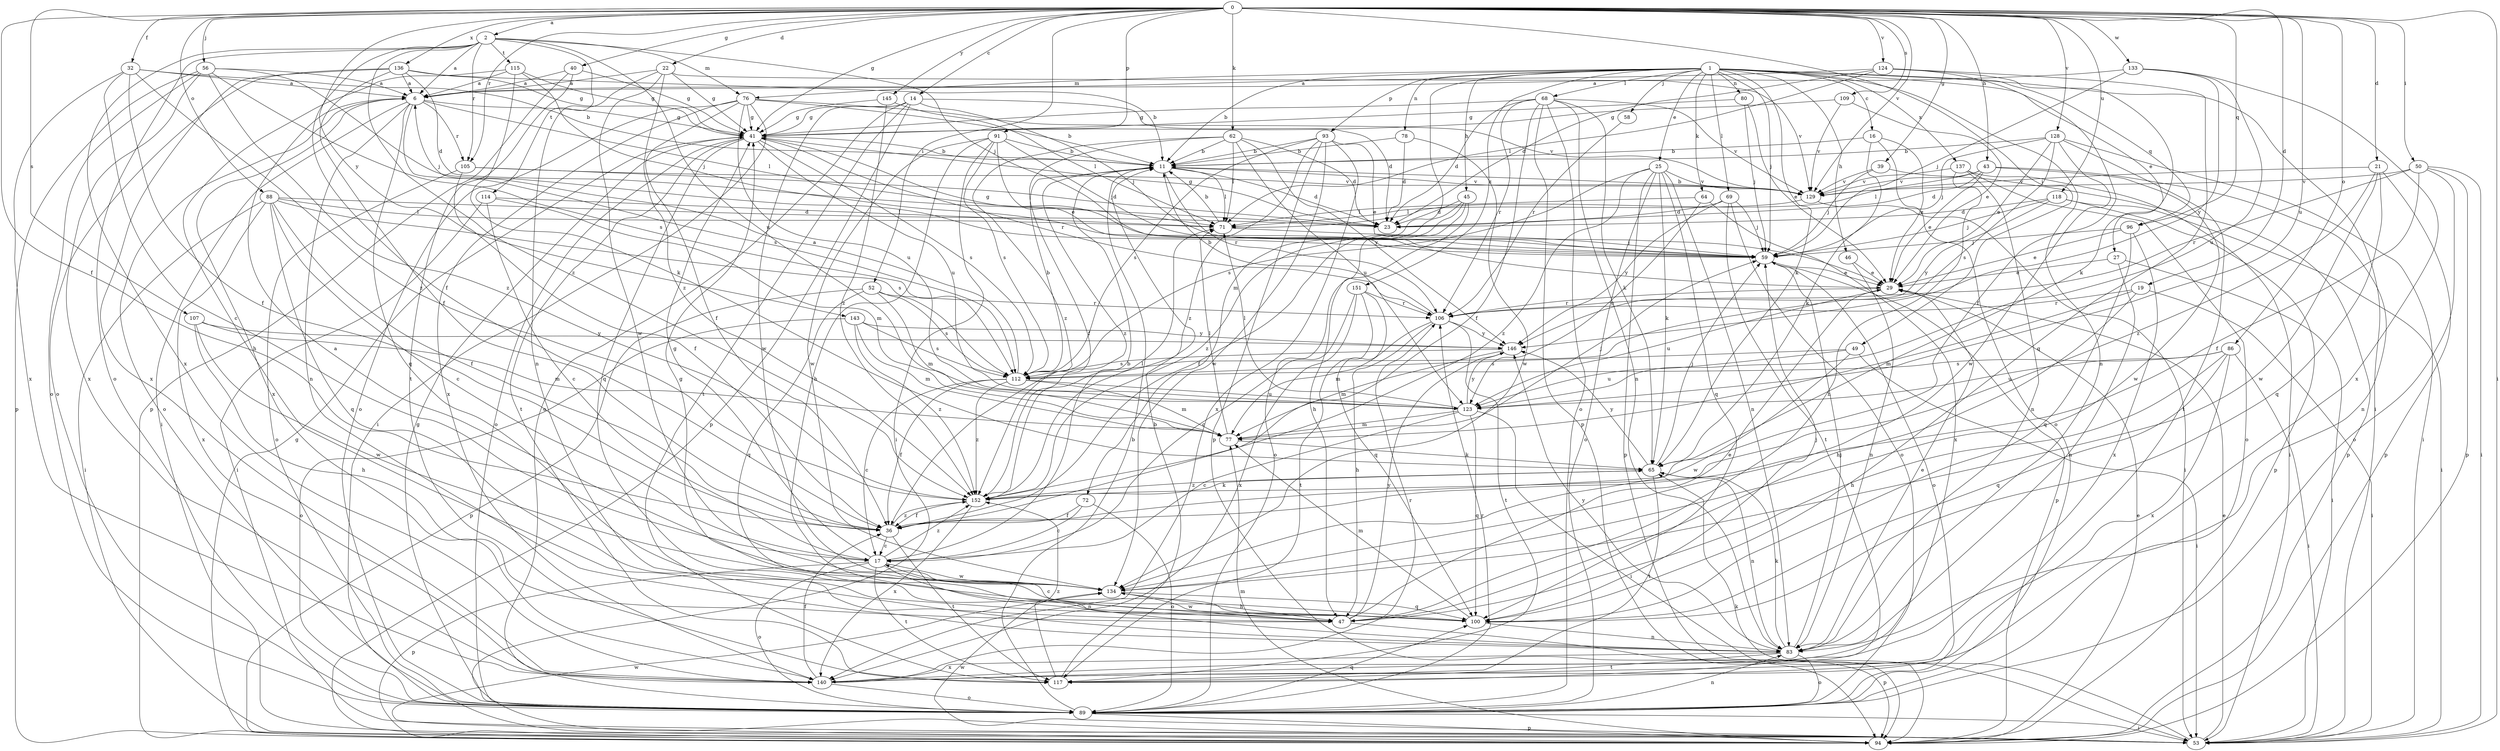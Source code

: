 strict digraph  {
0;
1;
2;
6;
11;
14;
16;
17;
19;
21;
22;
23;
25;
27;
29;
32;
36;
39;
40;
41;
43;
45;
46;
47;
49;
50;
52;
53;
56;
58;
59;
62;
64;
65;
68;
69;
71;
72;
76;
77;
78;
80;
83;
86;
88;
89;
91;
93;
94;
96;
100;
105;
106;
107;
109;
112;
114;
115;
117;
118;
123;
124;
128;
129;
133;
134;
136;
137;
140;
143;
145;
146;
151;
152;
0 -> 2  [label=a];
0 -> 14  [label=c];
0 -> 19  [label=d];
0 -> 21  [label=d];
0 -> 22  [label=d];
0 -> 32  [label=f];
0 -> 36  [label=f];
0 -> 39  [label=g];
0 -> 40  [label=g];
0 -> 41  [label=g];
0 -> 43  [label=h];
0 -> 49  [label=i];
0 -> 50  [label=i];
0 -> 52  [label=i];
0 -> 53  [label=i];
0 -> 56  [label=j];
0 -> 62  [label=k];
0 -> 86  [label=o];
0 -> 88  [label=o];
0 -> 91  [label=p];
0 -> 96  [label=q];
0 -> 105  [label=r];
0 -> 107  [label=s];
0 -> 109  [label=s];
0 -> 118  [label=u];
0 -> 123  [label=u];
0 -> 124  [label=v];
0 -> 128  [label=v];
0 -> 129  [label=v];
0 -> 133  [label=w];
0 -> 136  [label=x];
0 -> 143  [label=y];
0 -> 145  [label=y];
1 -> 11  [label=b];
1 -> 16  [label=c];
1 -> 25  [label=e];
1 -> 27  [label=e];
1 -> 45  [label=h];
1 -> 46  [label=h];
1 -> 53  [label=i];
1 -> 58  [label=j];
1 -> 59  [label=j];
1 -> 64  [label=k];
1 -> 65  [label=k];
1 -> 68  [label=l];
1 -> 69  [label=l];
1 -> 72  [label=m];
1 -> 76  [label=m];
1 -> 78  [label=n];
1 -> 80  [label=n];
1 -> 83  [label=n];
1 -> 93  [label=p];
1 -> 96  [label=q];
1 -> 137  [label=x];
1 -> 151  [label=z];
2 -> 6  [label=a];
2 -> 36  [label=f];
2 -> 59  [label=j];
2 -> 76  [label=m];
2 -> 89  [label=o];
2 -> 105  [label=r];
2 -> 114  [label=t];
2 -> 115  [label=t];
2 -> 123  [label=u];
2 -> 140  [label=x];
2 -> 152  [label=z];
6 -> 41  [label=g];
6 -> 53  [label=i];
6 -> 71  [label=l];
6 -> 83  [label=n];
6 -> 89  [label=o];
6 -> 100  [label=q];
6 -> 105  [label=r];
6 -> 112  [label=s];
6 -> 140  [label=x];
11 -> 23  [label=d];
11 -> 71  [label=l];
11 -> 106  [label=r];
11 -> 129  [label=v];
11 -> 152  [label=z];
14 -> 23  [label=d];
14 -> 41  [label=g];
14 -> 59  [label=j];
14 -> 89  [label=o];
14 -> 94  [label=p];
14 -> 117  [label=t];
14 -> 134  [label=w];
16 -> 11  [label=b];
16 -> 29  [label=e];
16 -> 65  [label=k];
16 -> 89  [label=o];
17 -> 11  [label=b];
17 -> 41  [label=g];
17 -> 83  [label=n];
17 -> 89  [label=o];
17 -> 94  [label=p];
17 -> 117  [label=t];
17 -> 134  [label=w];
17 -> 152  [label=z];
19 -> 47  [label=h];
19 -> 53  [label=i];
19 -> 77  [label=m];
19 -> 106  [label=r];
21 -> 94  [label=p];
21 -> 100  [label=q];
21 -> 129  [label=v];
21 -> 134  [label=w];
21 -> 152  [label=z];
22 -> 6  [label=a];
22 -> 41  [label=g];
22 -> 83  [label=n];
22 -> 129  [label=v];
22 -> 134  [label=w];
22 -> 152  [label=z];
23 -> 41  [label=g];
25 -> 65  [label=k];
25 -> 83  [label=n];
25 -> 89  [label=o];
25 -> 94  [label=p];
25 -> 100  [label=q];
25 -> 112  [label=s];
25 -> 129  [label=v];
25 -> 152  [label=z];
27 -> 29  [label=e];
27 -> 53  [label=i];
27 -> 83  [label=n];
29 -> 106  [label=r];
29 -> 123  [label=u];
32 -> 6  [label=a];
32 -> 11  [label=b];
32 -> 17  [label=c];
32 -> 36  [label=f];
32 -> 140  [label=x];
32 -> 152  [label=z];
36 -> 17  [label=c];
36 -> 117  [label=t];
36 -> 152  [label=z];
39 -> 59  [label=j];
39 -> 94  [label=p];
39 -> 129  [label=v];
40 -> 6  [label=a];
40 -> 41  [label=g];
40 -> 94  [label=p];
40 -> 117  [label=t];
41 -> 11  [label=b];
41 -> 89  [label=o];
41 -> 100  [label=q];
41 -> 106  [label=r];
41 -> 112  [label=s];
41 -> 117  [label=t];
41 -> 123  [label=u];
43 -> 23  [label=d];
43 -> 29  [label=e];
43 -> 71  [label=l];
43 -> 83  [label=n];
43 -> 129  [label=v];
43 -> 134  [label=w];
45 -> 23  [label=d];
45 -> 36  [label=f];
45 -> 47  [label=h];
45 -> 89  [label=o];
45 -> 152  [label=z];
46 -> 29  [label=e];
46 -> 83  [label=n];
47 -> 17  [label=c];
47 -> 29  [label=e];
47 -> 94  [label=p];
47 -> 134  [label=w];
47 -> 146  [label=y];
49 -> 53  [label=i];
49 -> 112  [label=s];
49 -> 123  [label=u];
49 -> 134  [label=w];
50 -> 36  [label=f];
50 -> 53  [label=i];
50 -> 89  [label=o];
50 -> 94  [label=p];
50 -> 106  [label=r];
50 -> 129  [label=v];
52 -> 77  [label=m];
52 -> 94  [label=p];
52 -> 100  [label=q];
52 -> 106  [label=r];
52 -> 112  [label=s];
53 -> 29  [label=e];
53 -> 65  [label=k];
53 -> 134  [label=w];
56 -> 6  [label=a];
56 -> 59  [label=j];
56 -> 89  [label=o];
56 -> 94  [label=p];
56 -> 112  [label=s];
56 -> 140  [label=x];
56 -> 152  [label=z];
58 -> 106  [label=r];
59 -> 29  [label=e];
59 -> 41  [label=g];
59 -> 89  [label=o];
59 -> 94  [label=p];
62 -> 11  [label=b];
62 -> 23  [label=d];
62 -> 36  [label=f];
62 -> 71  [label=l];
62 -> 123  [label=u];
62 -> 146  [label=y];
62 -> 152  [label=z];
64 -> 71  [label=l];
64 -> 123  [label=u];
64 -> 140  [label=x];
65 -> 59  [label=j];
65 -> 83  [label=n];
65 -> 117  [label=t];
65 -> 146  [label=y];
65 -> 152  [label=z];
68 -> 23  [label=d];
68 -> 36  [label=f];
68 -> 41  [label=g];
68 -> 65  [label=k];
68 -> 83  [label=n];
68 -> 89  [label=o];
68 -> 94  [label=p];
68 -> 106  [label=r];
68 -> 129  [label=v];
69 -> 23  [label=d];
69 -> 59  [label=j];
69 -> 89  [label=o];
69 -> 117  [label=t];
69 -> 146  [label=y];
71 -> 11  [label=b];
71 -> 59  [label=j];
72 -> 17  [label=c];
72 -> 36  [label=f];
72 -> 89  [label=o];
76 -> 11  [label=b];
76 -> 36  [label=f];
76 -> 41  [label=g];
76 -> 53  [label=i];
76 -> 89  [label=o];
76 -> 123  [label=u];
76 -> 129  [label=v];
76 -> 140  [label=x];
77 -> 59  [label=j];
77 -> 65  [label=k];
77 -> 71  [label=l];
78 -> 11  [label=b];
78 -> 23  [label=d];
78 -> 134  [label=w];
80 -> 29  [label=e];
80 -> 41  [label=g];
80 -> 59  [label=j];
83 -> 29  [label=e];
83 -> 59  [label=j];
83 -> 65  [label=k];
83 -> 89  [label=o];
83 -> 117  [label=t];
83 -> 140  [label=x];
83 -> 146  [label=y];
86 -> 47  [label=h];
86 -> 53  [label=i];
86 -> 100  [label=q];
86 -> 112  [label=s];
86 -> 123  [label=u];
86 -> 140  [label=x];
88 -> 17  [label=c];
88 -> 23  [label=d];
88 -> 36  [label=f];
88 -> 53  [label=i];
88 -> 71  [label=l];
88 -> 100  [label=q];
88 -> 112  [label=s];
88 -> 140  [label=x];
89 -> 11  [label=b];
89 -> 41  [label=g];
89 -> 53  [label=i];
89 -> 83  [label=n];
89 -> 94  [label=p];
89 -> 100  [label=q];
89 -> 106  [label=r];
91 -> 11  [label=b];
91 -> 29  [label=e];
91 -> 47  [label=h];
91 -> 53  [label=i];
91 -> 59  [label=j];
91 -> 112  [label=s];
91 -> 134  [label=w];
93 -> 11  [label=b];
93 -> 29  [label=e];
93 -> 94  [label=p];
93 -> 112  [label=s];
93 -> 134  [label=w];
93 -> 140  [label=x];
93 -> 152  [label=z];
94 -> 29  [label=e];
94 -> 41  [label=g];
94 -> 77  [label=m];
94 -> 134  [label=w];
96 -> 29  [label=e];
96 -> 59  [label=j];
96 -> 100  [label=q];
96 -> 140  [label=x];
100 -> 41  [label=g];
100 -> 59  [label=j];
100 -> 77  [label=m];
100 -> 83  [label=n];
105 -> 23  [label=d];
105 -> 36  [label=f];
105 -> 89  [label=o];
105 -> 129  [label=v];
106 -> 11  [label=b];
106 -> 47  [label=h];
106 -> 77  [label=m];
106 -> 117  [label=t];
106 -> 146  [label=y];
107 -> 47  [label=h];
107 -> 77  [label=m];
107 -> 134  [label=w];
107 -> 146  [label=y];
109 -> 29  [label=e];
109 -> 41  [label=g];
109 -> 129  [label=v];
112 -> 6  [label=a];
112 -> 11  [label=b];
112 -> 17  [label=c];
112 -> 36  [label=f];
112 -> 77  [label=m];
112 -> 123  [label=u];
112 -> 152  [label=z];
114 -> 17  [label=c];
114 -> 53  [label=i];
114 -> 71  [label=l];
114 -> 77  [label=m];
115 -> 6  [label=a];
115 -> 41  [label=g];
115 -> 47  [label=h];
115 -> 59  [label=j];
115 -> 65  [label=k];
117 -> 11  [label=b];
117 -> 152  [label=z];
118 -> 23  [label=d];
118 -> 53  [label=i];
118 -> 59  [label=j];
118 -> 94  [label=p];
118 -> 146  [label=y];
123 -> 17  [label=c];
123 -> 53  [label=i];
123 -> 71  [label=l];
123 -> 77  [label=m];
123 -> 100  [label=q];
123 -> 146  [label=y];
124 -> 6  [label=a];
124 -> 23  [label=d];
124 -> 36  [label=f];
124 -> 65  [label=k];
124 -> 71  [label=l];
124 -> 100  [label=q];
128 -> 11  [label=b];
128 -> 29  [label=e];
128 -> 53  [label=i];
128 -> 59  [label=j];
128 -> 112  [label=s];
128 -> 117  [label=t];
128 -> 134  [label=w];
129 -> 11  [label=b];
129 -> 53  [label=i];
129 -> 71  [label=l];
133 -> 6  [label=a];
133 -> 59  [label=j];
133 -> 123  [label=u];
133 -> 140  [label=x];
133 -> 146  [label=y];
134 -> 6  [label=a];
134 -> 47  [label=h];
134 -> 100  [label=q];
136 -> 6  [label=a];
136 -> 11  [label=b];
136 -> 23  [label=d];
136 -> 36  [label=f];
136 -> 41  [label=g];
136 -> 89  [label=o];
136 -> 140  [label=x];
137 -> 47  [label=h];
137 -> 53  [label=i];
137 -> 83  [label=n];
137 -> 89  [label=o];
137 -> 129  [label=v];
140 -> 36  [label=f];
140 -> 89  [label=o];
140 -> 106  [label=r];
143 -> 77  [label=m];
143 -> 89  [label=o];
143 -> 112  [label=s];
143 -> 146  [label=y];
143 -> 152  [label=z];
145 -> 41  [label=g];
145 -> 71  [label=l];
145 -> 152  [label=z];
146 -> 77  [label=m];
146 -> 112  [label=s];
151 -> 17  [label=c];
151 -> 100  [label=q];
151 -> 106  [label=r];
151 -> 117  [label=t];
151 -> 140  [label=x];
152 -> 36  [label=f];
152 -> 65  [label=k];
152 -> 71  [label=l];
152 -> 140  [label=x];
}
